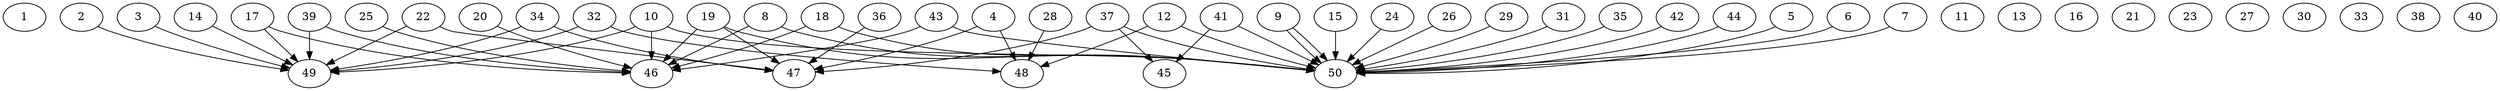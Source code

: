 // DAG automatically generated by daggen at Thu Oct  3 14:07:58 2019
// ./daggen --dot -n 50 --ccr 0.5 --fat 0.9 --regular 0.5 --density 0.5 --mindata 5242880 --maxdata 52428800 
digraph G {
  1 [size="70361088", alpha="0.01", expect_size="35180544"] 
  2 [size="83499008", alpha="0.16", expect_size="41749504"] 
  2 -> 49 [size ="41749504"]
  3 [size="90454016", alpha="0.12", expect_size="45227008"] 
  3 -> 49 [size ="45227008"]
  4 [size="77768704", alpha="0.10", expect_size="38884352"] 
  4 -> 47 [size ="38884352"]
  4 -> 48 [size ="38884352"]
  5 [size="99264512", alpha="0.11", expect_size="49632256"] 
  5 -> 50 [size ="49632256"]
  6 [size="35899392", alpha="0.11", expect_size="17949696"] 
  6 -> 50 [size ="17949696"]
  7 [size="40427520", alpha="0.16", expect_size="20213760"] 
  7 -> 50 [size ="20213760"]
  8 [size="52905984", alpha="0.15", expect_size="26452992"] 
  8 -> 46 [size ="26452992"]
  8 -> 50 [size ="26452992"]
  9 [size="65355776", alpha="0.17", expect_size="32677888"] 
  9 -> 50 [size ="32677888"]
  9 -> 50 [size ="32677888"]
  10 [size="63066112", alpha="0.14", expect_size="31533056"] 
  10 -> 46 [size ="31533056"]
  10 -> 49 [size ="31533056"]
  10 -> 50 [size ="31533056"]
  11 [size="84244480", alpha="0.09", expect_size="42122240"] 
  12 [size="89933824", alpha="0.17", expect_size="44966912"] 
  12 -> 48 [size ="44966912"]
  12 -> 50 [size ="44966912"]
  13 [size="72816640", alpha="0.00", expect_size="36408320"] 
  14 [size="33900544", alpha="0.07", expect_size="16950272"] 
  14 -> 49 [size ="16950272"]
  15 [size="80596992", alpha="0.08", expect_size="40298496"] 
  15 -> 50 [size ="40298496"]
  16 [size="40259584", alpha="0.13", expect_size="20129792"] 
  17 [size="93696000", alpha="0.13", expect_size="46848000"] 
  17 -> 46 [size ="46848000"]
  17 -> 49 [size ="46848000"]
  18 [size="75089920", alpha="0.20", expect_size="37544960"] 
  18 -> 46 [size ="37544960"]
  18 -> 50 [size ="37544960"]
  19 [size="50343936", alpha="0.09", expect_size="25171968"] 
  19 -> 46 [size ="25171968"]
  19 -> 47 [size ="25171968"]
  19 -> 50 [size ="25171968"]
  20 [size="36691968", alpha="0.16", expect_size="18345984"] 
  20 -> 46 [size ="18345984"]
  21 [size="104470528", alpha="0.14", expect_size="52235264"] 
  22 [size="51394560", alpha="0.09", expect_size="25697280"] 
  22 -> 47 [size ="25697280"]
  22 -> 49 [size ="25697280"]
  23 [size="39239680", alpha="0.00", expect_size="19619840"] 
  24 [size="40003584", alpha="0.06", expect_size="20001792"] 
  24 -> 50 [size ="20001792"]
  25 [size="71532544", alpha="0.10", expect_size="35766272"] 
  25 -> 46 [size ="35766272"]
  26 [size="16703488", alpha="0.20", expect_size="8351744"] 
  26 -> 50 [size ="8351744"]
  27 [size="78923776", alpha="0.16", expect_size="39461888"] 
  28 [size="43935744", alpha="0.01", expect_size="21967872"] 
  28 -> 48 [size ="21967872"]
  29 [size="42278912", alpha="0.18", expect_size="21139456"] 
  29 -> 50 [size ="21139456"]
  30 [size="86577152", alpha="0.05", expect_size="43288576"] 
  31 [size="65644544", alpha="0.09", expect_size="32822272"] 
  31 -> 50 [size ="32822272"]
  32 [size="39360512", alpha="0.09", expect_size="19680256"] 
  32 -> 48 [size ="19680256"]
  32 -> 49 [size ="19680256"]
  33 [size="80738304", alpha="0.03", expect_size="40369152"] 
  34 [size="81000448", alpha="0.01", expect_size="40500224"] 
  34 -> 47 [size ="40500224"]
  34 -> 49 [size ="40500224"]
  35 [size="13064192", alpha="0.15", expect_size="6532096"] 
  35 -> 50 [size ="6532096"]
  36 [size="60080128", alpha="0.14", expect_size="30040064"] 
  36 -> 47 [size ="30040064"]
  37 [size="58716160", alpha="0.12", expect_size="29358080"] 
  37 -> 45 [size ="29358080"]
  37 -> 47 [size ="29358080"]
  37 -> 50 [size ="29358080"]
  38 [size="38918144", alpha="0.03", expect_size="19459072"] 
  39 [size="43104256", alpha="0.02", expect_size="21552128"] 
  39 -> 46 [size ="21552128"]
  39 -> 49 [size ="21552128"]
  40 [size="31774720", alpha="0.07", expect_size="15887360"] 
  41 [size="57511936", alpha="0.12", expect_size="28755968"] 
  41 -> 45 [size ="28755968"]
  41 -> 50 [size ="28755968"]
  42 [size="99702784", alpha="0.06", expect_size="49851392"] 
  42 -> 50 [size ="49851392"]
  43 [size="49055744", alpha="0.05", expect_size="24527872"] 
  43 -> 46 [size ="24527872"]
  43 -> 50 [size ="24527872"]
  44 [size="62271488", alpha="0.11", expect_size="31135744"] 
  44 -> 50 [size ="31135744"]
  45 [size="68397056", alpha="0.10", expect_size="34198528"] 
  46 [size="43169792", alpha="0.10", expect_size="21584896"] 
  47 [size="16367616", alpha="0.05", expect_size="8183808"] 
  48 [size="71200768", alpha="0.07", expect_size="35600384"] 
  49 [size="83531776", alpha="0.15", expect_size="41765888"] 
  50 [size="93220864", alpha="0.20", expect_size="46610432"] 
}
